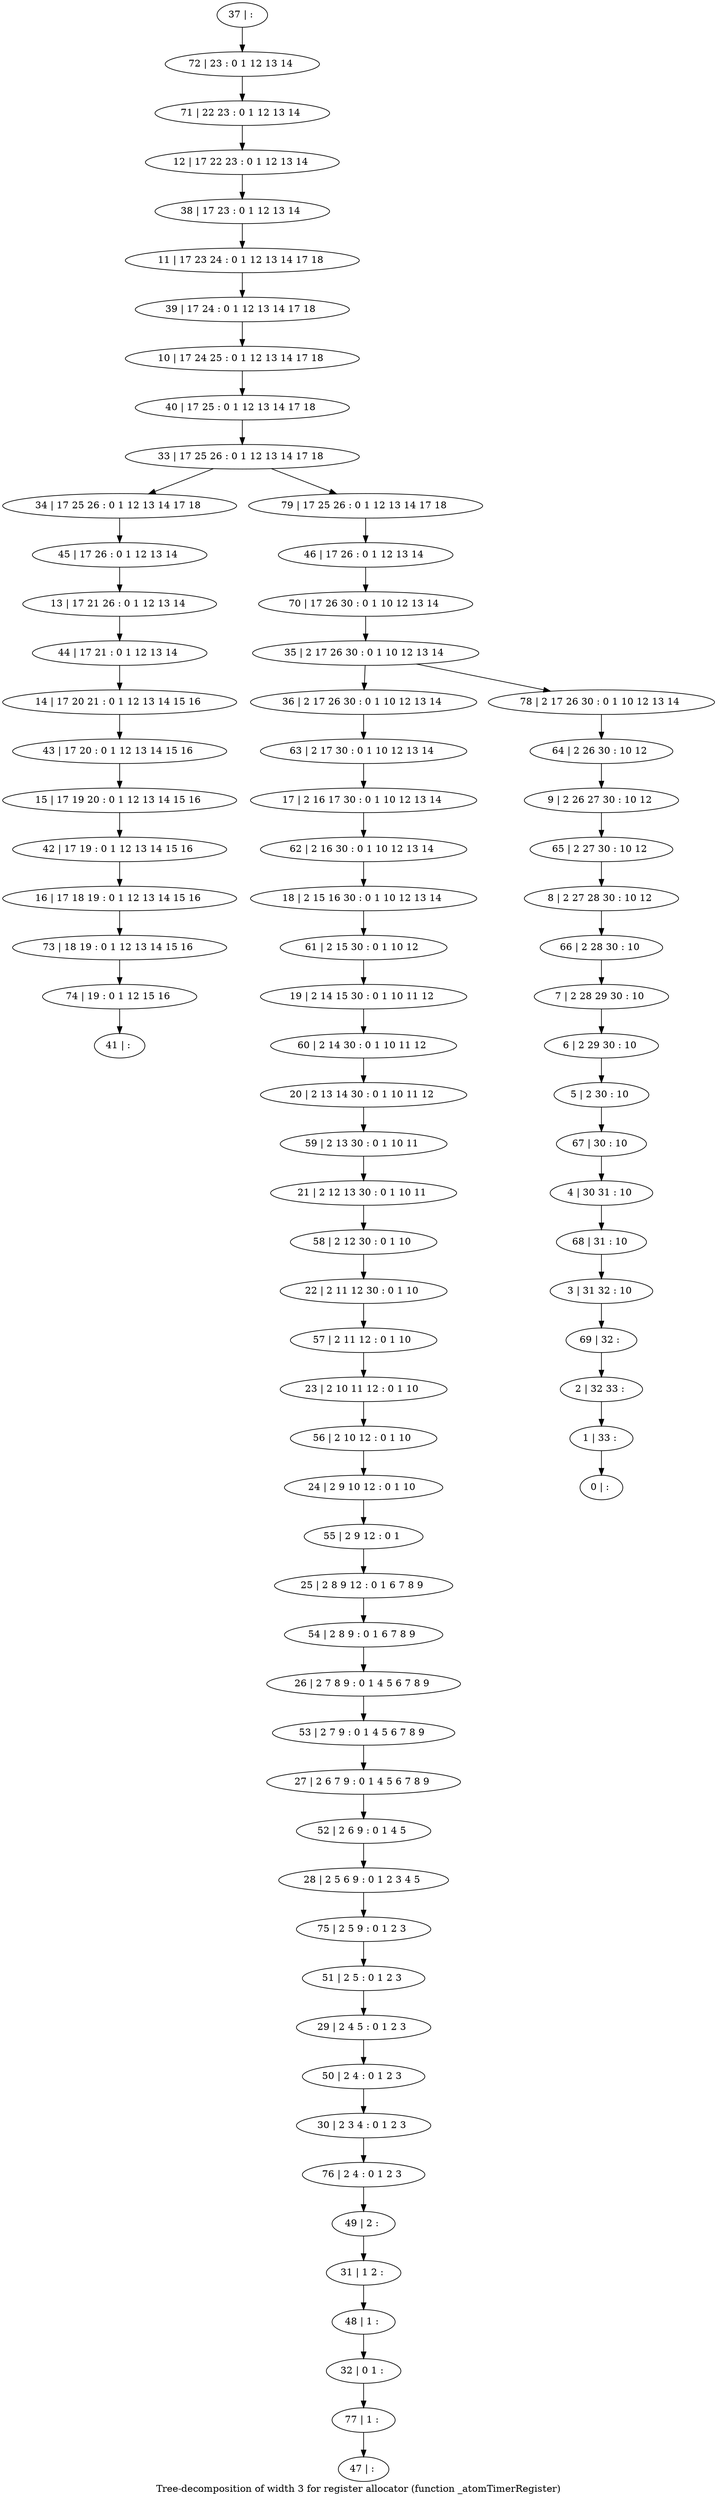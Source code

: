 digraph G {
graph [label="Tree-decomposition of width 3 for register allocator (function _atomTimerRegister)"]
0[label="0 | : "];
1[label="1 | 33 : "];
2[label="2 | 32 33 : "];
3[label="3 | 31 32 : 10 "];
4[label="4 | 30 31 : 10 "];
5[label="5 | 2 30 : 10 "];
6[label="6 | 2 29 30 : 10 "];
7[label="7 | 2 28 29 30 : 10 "];
8[label="8 | 2 27 28 30 : 10 12 "];
9[label="9 | 2 26 27 30 : 10 12 "];
10[label="10 | 17 24 25 : 0 1 12 13 14 17 18 "];
11[label="11 | 17 23 24 : 0 1 12 13 14 17 18 "];
12[label="12 | 17 22 23 : 0 1 12 13 14 "];
13[label="13 | 17 21 26 : 0 1 12 13 14 "];
14[label="14 | 17 20 21 : 0 1 12 13 14 15 16 "];
15[label="15 | 17 19 20 : 0 1 12 13 14 15 16 "];
16[label="16 | 17 18 19 : 0 1 12 13 14 15 16 "];
17[label="17 | 2 16 17 30 : 0 1 10 12 13 14 "];
18[label="18 | 2 15 16 30 : 0 1 10 12 13 14 "];
19[label="19 | 2 14 15 30 : 0 1 10 11 12 "];
20[label="20 | 2 13 14 30 : 0 1 10 11 12 "];
21[label="21 | 2 12 13 30 : 0 1 10 11 "];
22[label="22 | 2 11 12 30 : 0 1 10 "];
23[label="23 | 2 10 11 12 : 0 1 10 "];
24[label="24 | 2 9 10 12 : 0 1 10 "];
25[label="25 | 2 8 9 12 : 0 1 6 7 8 9 "];
26[label="26 | 2 7 8 9 : 0 1 4 5 6 7 8 9 "];
27[label="27 | 2 6 7 9 : 0 1 4 5 6 7 8 9 "];
28[label="28 | 2 5 6 9 : 0 1 2 3 4 5 "];
29[label="29 | 2 4 5 : 0 1 2 3 "];
30[label="30 | 2 3 4 : 0 1 2 3 "];
31[label="31 | 1 2 : "];
32[label="32 | 0 1 : "];
33[label="33 | 17 25 26 : 0 1 12 13 14 17 18 "];
34[label="34 | 17 25 26 : 0 1 12 13 14 17 18 "];
35[label="35 | 2 17 26 30 : 0 1 10 12 13 14 "];
36[label="36 | 2 17 26 30 : 0 1 10 12 13 14 "];
37[label="37 | : "];
38[label="38 | 17 23 : 0 1 12 13 14 "];
39[label="39 | 17 24 : 0 1 12 13 14 17 18 "];
40[label="40 | 17 25 : 0 1 12 13 14 17 18 "];
41[label="41 | : "];
42[label="42 | 17 19 : 0 1 12 13 14 15 16 "];
43[label="43 | 17 20 : 0 1 12 13 14 15 16 "];
44[label="44 | 17 21 : 0 1 12 13 14 "];
45[label="45 | 17 26 : 0 1 12 13 14 "];
46[label="46 | 17 26 : 0 1 12 13 14 "];
47[label="47 | : "];
48[label="48 | 1 : "];
49[label="49 | 2 : "];
50[label="50 | 2 4 : 0 1 2 3 "];
51[label="51 | 2 5 : 0 1 2 3 "];
52[label="52 | 2 6 9 : 0 1 4 5 "];
53[label="53 | 2 7 9 : 0 1 4 5 6 7 8 9 "];
54[label="54 | 2 8 9 : 0 1 6 7 8 9 "];
55[label="55 | 2 9 12 : 0 1 "];
56[label="56 | 2 10 12 : 0 1 10 "];
57[label="57 | 2 11 12 : 0 1 10 "];
58[label="58 | 2 12 30 : 0 1 10 "];
59[label="59 | 2 13 30 : 0 1 10 11 "];
60[label="60 | 2 14 30 : 0 1 10 11 12 "];
61[label="61 | 2 15 30 : 0 1 10 12 "];
62[label="62 | 2 16 30 : 0 1 10 12 13 14 "];
63[label="63 | 2 17 30 : 0 1 10 12 13 14 "];
64[label="64 | 2 26 30 : 10 12 "];
65[label="65 | 2 27 30 : 10 12 "];
66[label="66 | 2 28 30 : 10 "];
67[label="67 | 30 : 10 "];
68[label="68 | 31 : 10 "];
69[label="69 | 32 : "];
70[label="70 | 17 26 30 : 0 1 10 12 13 14 "];
71[label="71 | 22 23 : 0 1 12 13 14 "];
72[label="72 | 23 : 0 1 12 13 14 "];
73[label="73 | 18 19 : 0 1 12 13 14 15 16 "];
74[label="74 | 19 : 0 1 12 15 16 "];
75[label="75 | 2 5 9 : 0 1 2 3 "];
76[label="76 | 2 4 : 0 1 2 3 "];
77[label="77 | 1 : "];
78[label="78 | 2 17 26 30 : 0 1 10 12 13 14 "];
79[label="79 | 17 25 26 : 0 1 12 13 14 17 18 "];
42->16 ;
15->42 ;
43->15 ;
14->43 ;
44->14 ;
13->44 ;
45->13 ;
34->45 ;
48->32 ;
31->48 ;
49->31 ;
50->30 ;
29->50 ;
51->29 ;
52->28 ;
27->52 ;
53->27 ;
26->53 ;
54->26 ;
25->54 ;
55->25 ;
24->55 ;
56->24 ;
23->56 ;
57->23 ;
22->57 ;
58->22 ;
21->58 ;
59->21 ;
20->59 ;
60->20 ;
19->60 ;
61->19 ;
18->61 ;
62->18 ;
17->62 ;
63->17 ;
36->63 ;
16->73 ;
74->41 ;
73->74 ;
75->51 ;
28->75 ;
76->49 ;
30->76 ;
77->47 ;
32->77 ;
37->72 ;
72->71 ;
71->12 ;
12->38 ;
38->11 ;
11->39 ;
39->10 ;
10->40 ;
40->33 ;
46->70 ;
70->35 ;
64->9 ;
9->65 ;
65->8 ;
8->66 ;
66->7 ;
7->6 ;
6->5 ;
5->67 ;
67->4 ;
4->68 ;
68->3 ;
3->69 ;
69->2 ;
2->1 ;
1->0 ;
78->64 ;
79->46 ;
35->36 ;
35->78 ;
33->34 ;
33->79 ;
}
